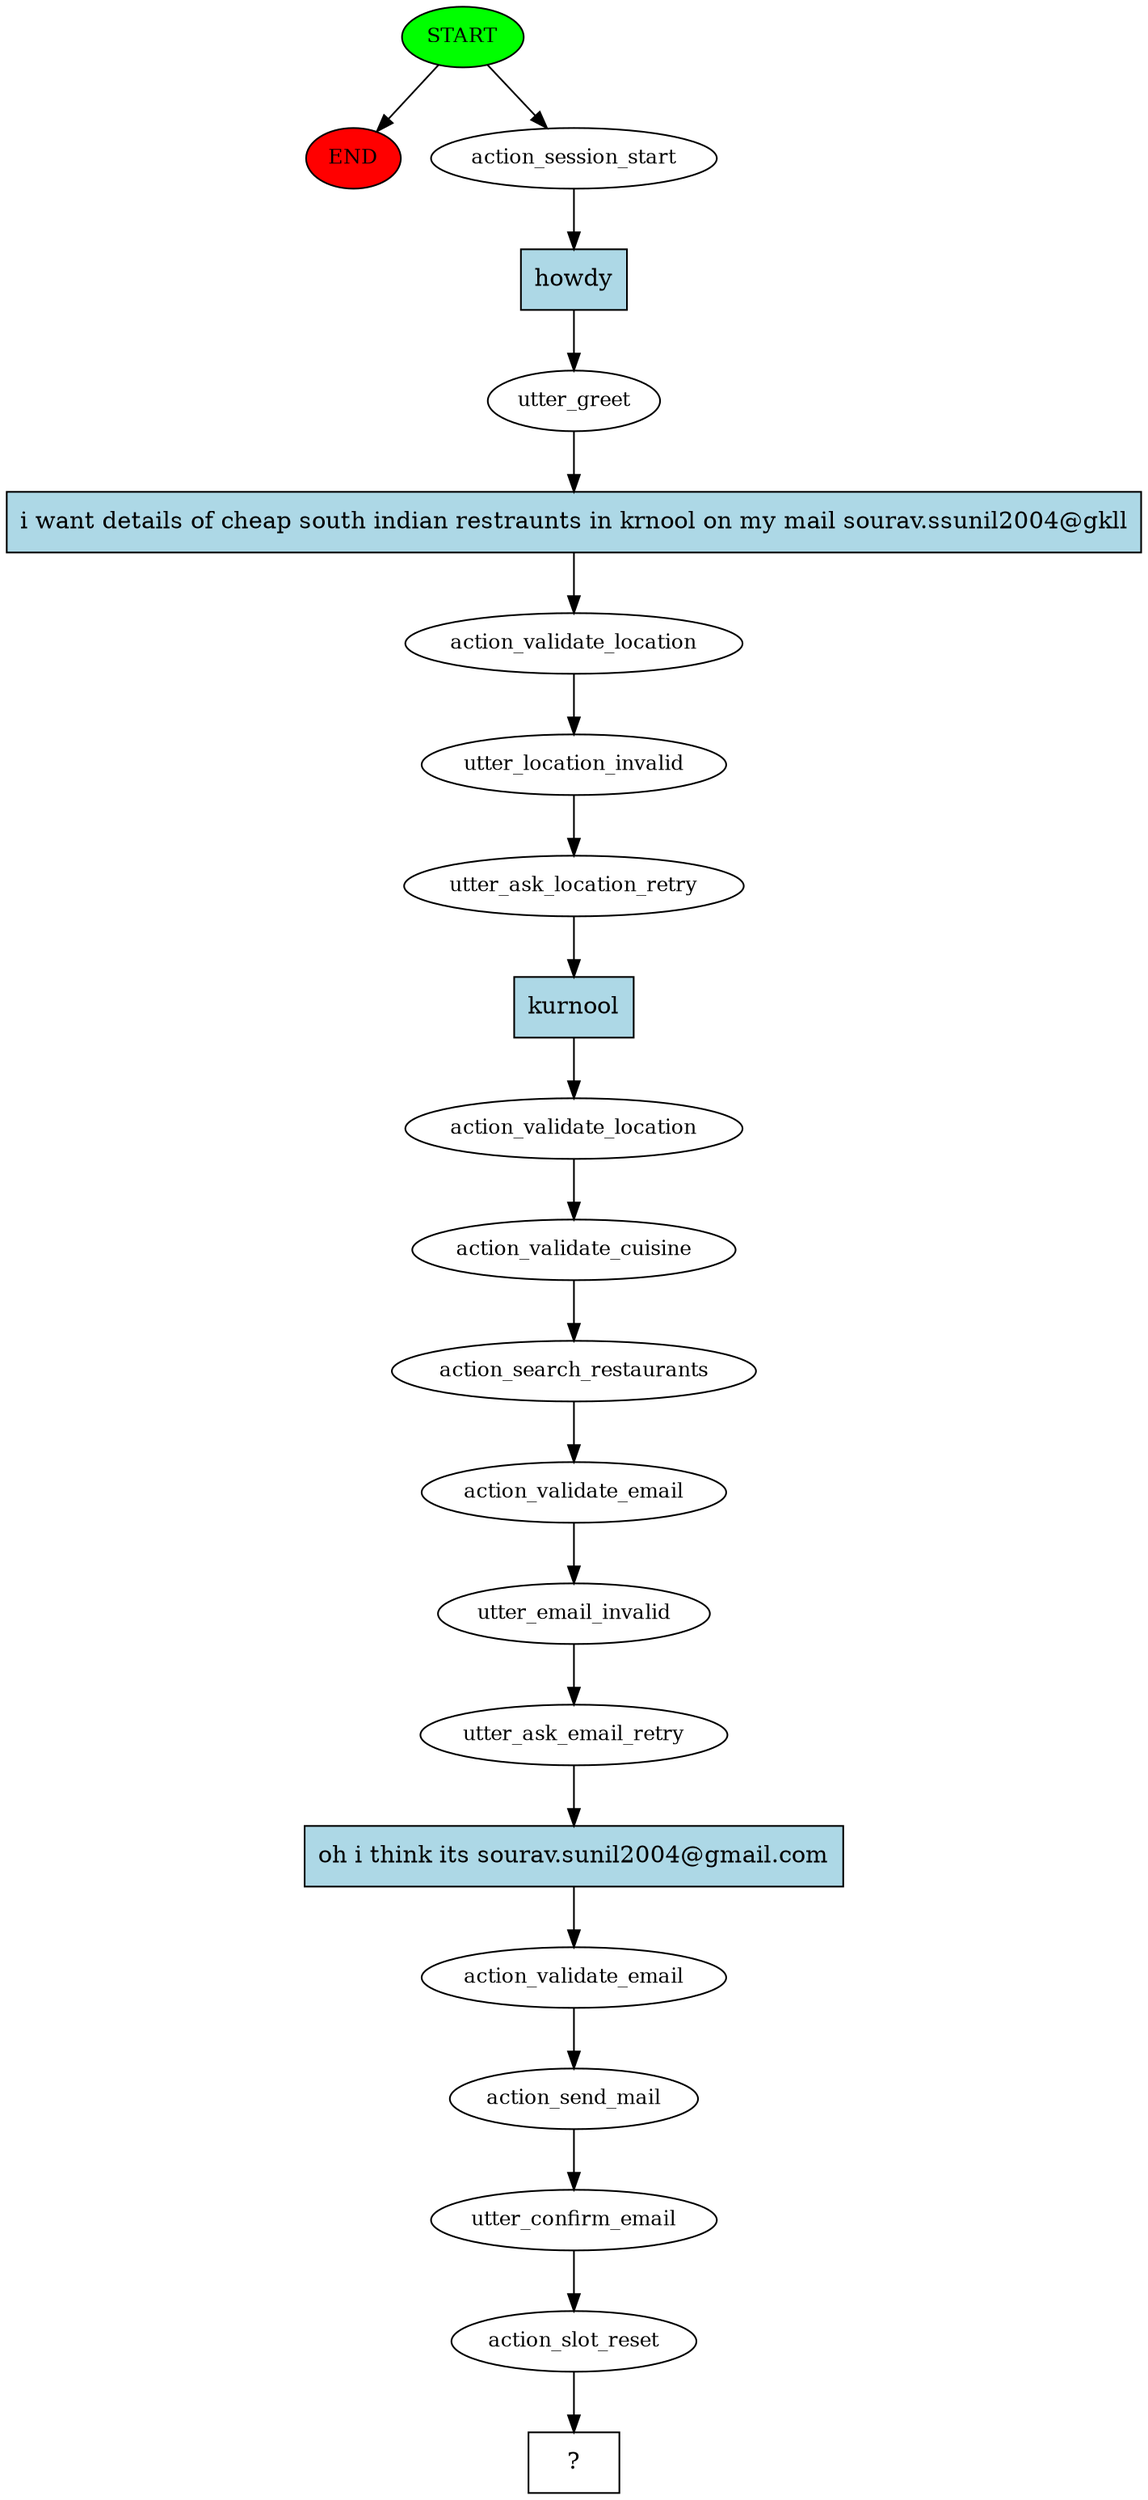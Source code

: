 digraph  {
0 [class="start active", fillcolor=green, fontsize=12, label=START, style=filled];
"-1" [class=end, fillcolor=red, fontsize=12, label=END, style=filled];
1 [class=active, fontsize=12, label=action_session_start];
2 [class=active, fontsize=12, label=utter_greet];
3 [class=active, fontsize=12, label=action_validate_location];
4 [class=active, fontsize=12, label=utter_location_invalid];
5 [class=active, fontsize=12, label=utter_ask_location_retry];
6 [class=active, fontsize=12, label=action_validate_location];
7 [class=active, fontsize=12, label=action_validate_cuisine];
8 [class=active, fontsize=12, label=action_search_restaurants];
9 [class=active, fontsize=12, label=action_validate_email];
10 [class=active, fontsize=12, label=utter_email_invalid];
11 [class=active, fontsize=12, label=utter_ask_email_retry];
12 [class=active, fontsize=12, label=action_validate_email];
13 [class=active, fontsize=12, label=action_send_mail];
14 [class=active, fontsize=12, label=utter_confirm_email];
15 [class=active, fontsize=12, label=action_slot_reset];
16 [class="intent dashed active", label="  ?  ", shape=rect];
17 [class="intent active", fillcolor=lightblue, label=howdy, shape=rect, style=filled];
18 [class="intent active", fillcolor=lightblue, label="i want details of cheap south indian restraunts in krnool on my mail sourav.ssunil2004@gkll", shape=rect, style=filled];
19 [class="intent active", fillcolor=lightblue, label=kurnool, shape=rect, style=filled];
20 [class="intent active", fillcolor=lightblue, label="oh i think its sourav.sunil2004@gmail.com", shape=rect, style=filled];
0 -> "-1"  [class="", key=NONE, label=""];
0 -> 1  [class=active, key=NONE, label=""];
1 -> 17  [class=active, key=0];
2 -> 18  [class=active, key=0];
3 -> 4  [class=active, key=NONE, label=""];
4 -> 5  [class=active, key=NONE, label=""];
5 -> 19  [class=active, key=0];
6 -> 7  [class=active, key=NONE, label=""];
7 -> 8  [class=active, key=NONE, label=""];
8 -> 9  [class=active, key=NONE, label=""];
9 -> 10  [class=active, key=NONE, label=""];
10 -> 11  [class=active, key=NONE, label=""];
11 -> 20  [class=active, key=0];
12 -> 13  [class=active, key=NONE, label=""];
13 -> 14  [class=active, key=NONE, label=""];
14 -> 15  [class=active, key=NONE, label=""];
15 -> 16  [class=active, key=NONE, label=""];
17 -> 2  [class=active, key=0];
18 -> 3  [class=active, key=0];
19 -> 6  [class=active, key=0];
20 -> 12  [class=active, key=0];
}
